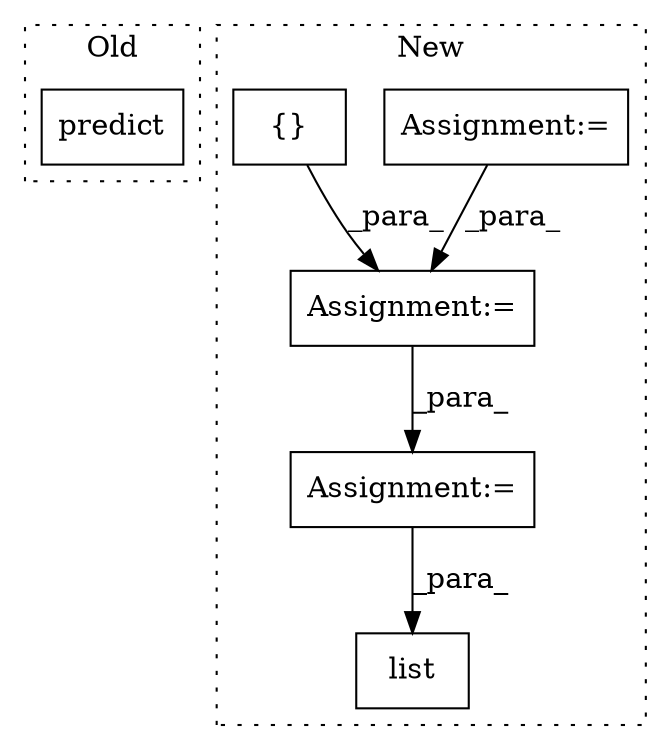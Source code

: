digraph G {
subgraph cluster0 {
1 [label="predict" a="32" s="1164,1173" l="8,1" shape="box"];
label = "Old";
style="dotted";
}
subgraph cluster1 {
2 [label="list" a="32" s="1711,1721" l="5,1" shape="box"];
3 [label="Assignment:=" a="7" s="1186" l="10" shape="box"];
4 [label="Assignment:=" a="7" s="1613" l="1" shape="box"];
5 [label="Assignment:=" a="7" s="1576" l="1" shape="box"];
6 [label="{}" a="4" s="1495" l="2" shape="box"];
label = "New";
style="dotted";
}
3 -> 5 [label="_para_"];
4 -> 2 [label="_para_"];
5 -> 4 [label="_para_"];
6 -> 5 [label="_para_"];
}